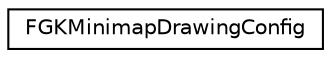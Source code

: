 digraph "Graphical Class Hierarchy"
{
 // LATEX_PDF_SIZE
  edge [fontname="Helvetica",fontsize="10",labelfontname="Helvetica",labelfontsize="10"];
  node [fontname="Helvetica",fontsize="10",shape=record];
  rankdir="LR";
  Node0 [label="FGKMinimapDrawingConfig",height=0.2,width=0.4,color="black", fillcolor="white", style="filled",URL="$structFGKMinimapDrawingConfig.html",tooltip=" "];
}
